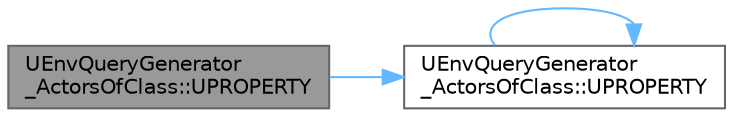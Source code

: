 digraph "UEnvQueryGenerator_ActorsOfClass::UPROPERTY"
{
 // INTERACTIVE_SVG=YES
 // LATEX_PDF_SIZE
  bgcolor="transparent";
  edge [fontname=Helvetica,fontsize=10,labelfontname=Helvetica,labelfontsize=10];
  node [fontname=Helvetica,fontsize=10,shape=box,height=0.2,width=0.4];
  rankdir="LR";
  Node1 [id="Node000001",label="UEnvQueryGenerator\l_ActorsOfClass::UPROPERTY",height=0.2,width=0.4,color="gray40", fillcolor="grey60", style="filled", fontcolor="black",tooltip="Max distance of path between point and context."];
  Node1 -> Node2 [id="edge1_Node000001_Node000002",color="steelblue1",style="solid",tooltip=" "];
  Node2 [id="Node000002",label="UEnvQueryGenerator\l_ActorsOfClass::UPROPERTY",height=0.2,width=0.4,color="grey40", fillcolor="white", style="filled",URL="$d0/d49/classUEnvQueryGenerator__ActorsOfClass.html#a6546cdd27aa95935bee4908321943027",tooltip="If true, this will only returns actors of the specified class within the SearchRadius of the SearchCe..."];
  Node2 -> Node2 [id="edge2_Node000002_Node000002",color="steelblue1",style="solid",tooltip=" "];
}
